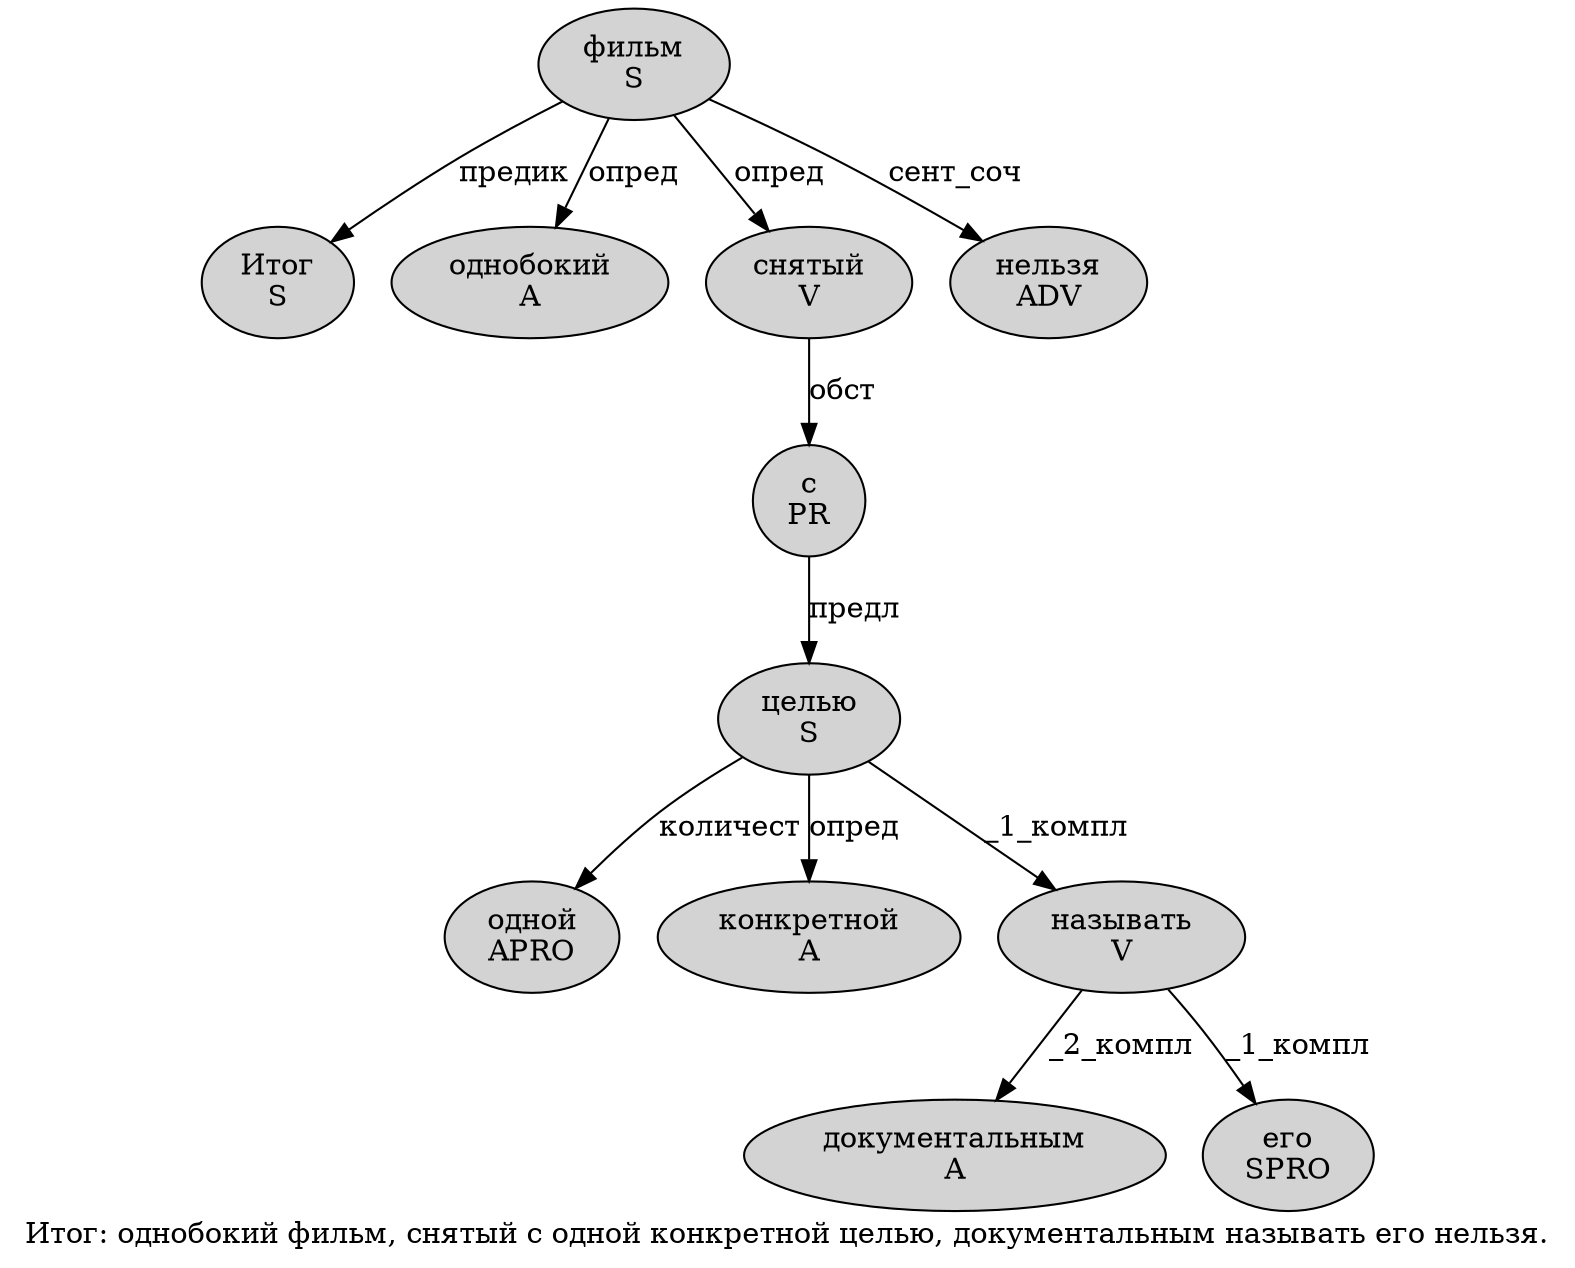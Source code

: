 digraph SENTENCE_2473 {
	graph [label="Итог: однобокий фильм, снятый с одной конкретной целью, документальным называть его нельзя."]
	node [style=filled]
		0 [label="Итог
S" color="" fillcolor=lightgray penwidth=1 shape=ellipse]
		2 [label="однобокий
A" color="" fillcolor=lightgray penwidth=1 shape=ellipse]
		3 [label="фильм
S" color="" fillcolor=lightgray penwidth=1 shape=ellipse]
		5 [label="снятый
V" color="" fillcolor=lightgray penwidth=1 shape=ellipse]
		6 [label="с
PR" color="" fillcolor=lightgray penwidth=1 shape=ellipse]
		7 [label="одной
APRO" color="" fillcolor=lightgray penwidth=1 shape=ellipse]
		8 [label="конкретной
A" color="" fillcolor=lightgray penwidth=1 shape=ellipse]
		9 [label="целью
S" color="" fillcolor=lightgray penwidth=1 shape=ellipse]
		11 [label="документальным
A" color="" fillcolor=lightgray penwidth=1 shape=ellipse]
		12 [label="называть
V" color="" fillcolor=lightgray penwidth=1 shape=ellipse]
		13 [label="его
SPRO" color="" fillcolor=lightgray penwidth=1 shape=ellipse]
		14 [label="нельзя
ADV" color="" fillcolor=lightgray penwidth=1 shape=ellipse]
			5 -> 6 [label="обст"]
			12 -> 11 [label="_2_компл"]
			12 -> 13 [label="_1_компл"]
			9 -> 7 [label="количест"]
			9 -> 8 [label="опред"]
			9 -> 12 [label="_1_компл"]
			6 -> 9 [label="предл"]
			3 -> 0 [label="предик"]
			3 -> 2 [label="опред"]
			3 -> 5 [label="опред"]
			3 -> 14 [label="сент_соч"]
}